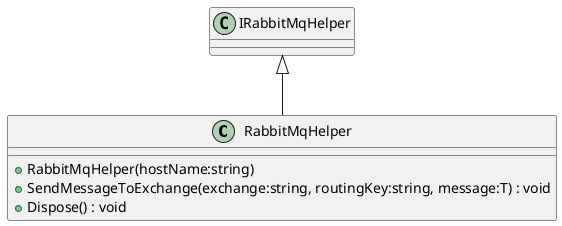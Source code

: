 @startuml
class RabbitMqHelper {
    + RabbitMqHelper(hostName:string)
    + SendMessageToExchange(exchange:string, routingKey:string, message:T) : void
    + Dispose() : void
}
IRabbitMqHelper <|-- RabbitMqHelper
@enduml
